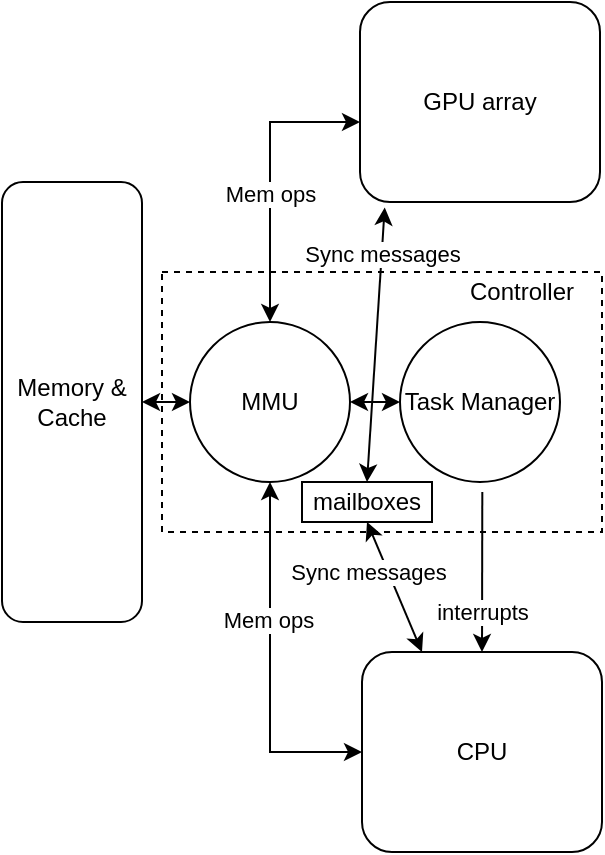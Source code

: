 <mxfile version="18.1.3" type="device"><diagram id="MjSBC177Nc4bFpxIoP0g" name="Страница 1"><mxGraphModel dx="1182" dy="835" grid="1" gridSize="10" guides="1" tooltips="1" connect="1" arrows="1" fold="1" page="1" pageScale="1" pageWidth="827" pageHeight="1169" math="0" shadow="0"><root><mxCell id="0"/><mxCell id="1" parent="0"/><mxCell id="R1Fd_MgZ2QOr-RZkntQe-1" value="GPU array" style="rounded=1;whiteSpace=wrap;html=1;" parent="1" vertex="1"><mxGeometry x="349" y="195" width="120" height="100" as="geometry"/></mxCell><mxCell id="R1Fd_MgZ2QOr-RZkntQe-2" value="Memory &amp;amp;&lt;br&gt;Cache" style="rounded=1;whiteSpace=wrap;html=1;" parent="1" vertex="1"><mxGeometry x="170" y="285" width="70" height="220" as="geometry"/></mxCell><mxCell id="R1Fd_MgZ2QOr-RZkntQe-3" style="rounded=0;orthogonalLoop=1;jettySize=auto;html=1;exitX=0.5;exitY=1;exitDx=0;exitDy=0;entryX=0.25;entryY=0;entryDx=0;entryDy=0;startArrow=classic;startFill=1;" parent="1" source="R1Fd_MgZ2QOr-RZkntQe-20" target="R1Fd_MgZ2QOr-RZkntQe-9" edge="1"><mxGeometry relative="1" as="geometry"/></mxCell><mxCell id="R1Fd_MgZ2QOr-RZkntQe-19" value="Sync messages" style="edgeLabel;html=1;align=center;verticalAlign=middle;resizable=0;points=[];" parent="R1Fd_MgZ2QOr-RZkntQe-3" vertex="1" connectable="0"><mxGeometry x="0.436" y="-1" relative="1" as="geometry"><mxPoint x="-19" y="-22" as="offset"/></mxGeometry></mxCell><mxCell id="R1Fd_MgZ2QOr-RZkntQe-5" style="rounded=0;orthogonalLoop=1;jettySize=auto;html=1;exitX=0.5;exitY=0;exitDx=0;exitDy=0;entryX=0.103;entryY=1.027;entryDx=0;entryDy=0;startArrow=classic;startFill=1;entryPerimeter=0;" parent="1" source="R1Fd_MgZ2QOr-RZkntQe-20" target="R1Fd_MgZ2QOr-RZkntQe-1" edge="1"><mxGeometry relative="1" as="geometry"/></mxCell><mxCell id="R1Fd_MgZ2QOr-RZkntQe-24" value="Sync messages" style="edgeLabel;html=1;align=center;verticalAlign=middle;resizable=0;points=[];" parent="R1Fd_MgZ2QOr-RZkntQe-5" vertex="1" connectable="0"><mxGeometry x="0.662" relative="1" as="geometry"><mxPoint as="offset"/></mxGeometry></mxCell><mxCell id="R1Fd_MgZ2QOr-RZkntQe-7" style="edgeStyle=none;rounded=0;orthogonalLoop=1;jettySize=auto;html=1;exitX=0;exitY=0.5;exitDx=0;exitDy=0;entryX=1;entryY=0.5;entryDx=0;entryDy=0;startArrow=classic;startFill=1;" parent="1" source="R1Fd_MgZ2QOr-RZkntQe-8" target="R1Fd_MgZ2QOr-RZkntQe-15" edge="1"><mxGeometry relative="1" as="geometry"/></mxCell><mxCell id="R1Fd_MgZ2QOr-RZkntQe-8" value="Task Manager" style="ellipse;whiteSpace=wrap;html=1;aspect=fixed;" parent="1" vertex="1"><mxGeometry x="369" y="355" width="80" height="80" as="geometry"/></mxCell><mxCell id="R1Fd_MgZ2QOr-RZkntQe-26" style="edgeStyle=none;rounded=0;orthogonalLoop=1;jettySize=auto;html=1;exitX=0.5;exitY=0;exitDx=0;exitDy=0;entryX=0.728;entryY=0.846;entryDx=0;entryDy=0;entryPerimeter=0;startArrow=classic;startFill=1;endArrow=none;endFill=0;" parent="1" source="R1Fd_MgZ2QOr-RZkntQe-9" target="R1Fd_MgZ2QOr-RZkntQe-16" edge="1"><mxGeometry relative="1" as="geometry"/></mxCell><mxCell id="R1Fd_MgZ2QOr-RZkntQe-27" value="interrupts" style="edgeLabel;html=1;align=center;verticalAlign=middle;resizable=0;points=[];" parent="R1Fd_MgZ2QOr-RZkntQe-26" vertex="1" connectable="0"><mxGeometry x="-0.504" relative="1" as="geometry"><mxPoint as="offset"/></mxGeometry></mxCell><mxCell id="R1Fd_MgZ2QOr-RZkntQe-9" value="CPU" style="rounded=1;whiteSpace=wrap;html=1;" parent="1" vertex="1"><mxGeometry x="350" y="520" width="120" height="100" as="geometry"/></mxCell><mxCell id="R1Fd_MgZ2QOr-RZkntQe-10" style="edgeStyle=none;rounded=0;orthogonalLoop=1;jettySize=auto;html=1;exitX=0;exitY=0.5;exitDx=0;exitDy=0;entryX=1;entryY=0.5;entryDx=0;entryDy=0;startArrow=classic;startFill=1;" parent="1" source="R1Fd_MgZ2QOr-RZkntQe-15" target="R1Fd_MgZ2QOr-RZkntQe-2" edge="1"><mxGeometry relative="1" as="geometry"/></mxCell><mxCell id="R1Fd_MgZ2QOr-RZkntQe-11" style="edgeStyle=orthogonalEdgeStyle;rounded=0;orthogonalLoop=1;jettySize=auto;html=1;exitX=0.5;exitY=0;exitDx=0;exitDy=0;entryX=0;entryY=0.6;entryDx=0;entryDy=0;entryPerimeter=0;startArrow=classic;startFill=1;" parent="1" source="R1Fd_MgZ2QOr-RZkntQe-15" target="R1Fd_MgZ2QOr-RZkntQe-1" edge="1"><mxGeometry relative="1" as="geometry"/></mxCell><mxCell id="R1Fd_MgZ2QOr-RZkntQe-12" value="Mem ops" style="edgeLabel;html=1;align=center;verticalAlign=middle;resizable=0;points=[];" parent="R1Fd_MgZ2QOr-RZkntQe-11" vertex="1" connectable="0"><mxGeometry x="-0.114" relative="1" as="geometry"><mxPoint as="offset"/></mxGeometry></mxCell><mxCell id="R1Fd_MgZ2QOr-RZkntQe-13" style="edgeStyle=orthogonalEdgeStyle;rounded=0;orthogonalLoop=1;jettySize=auto;html=1;exitX=0.5;exitY=1;exitDx=0;exitDy=0;entryX=0;entryY=0.5;entryDx=0;entryDy=0;startArrow=classic;startFill=1;" parent="1" source="R1Fd_MgZ2QOr-RZkntQe-15" target="R1Fd_MgZ2QOr-RZkntQe-9" edge="1"><mxGeometry relative="1" as="geometry"/></mxCell><mxCell id="R1Fd_MgZ2QOr-RZkntQe-14" value="Mem ops" style="edgeLabel;html=1;align=center;verticalAlign=middle;resizable=0;points=[];" parent="R1Fd_MgZ2QOr-RZkntQe-13" vertex="1" connectable="0"><mxGeometry x="-0.243" y="-1" relative="1" as="geometry"><mxPoint as="offset"/></mxGeometry></mxCell><mxCell id="R1Fd_MgZ2QOr-RZkntQe-15" value="MMU" style="ellipse;whiteSpace=wrap;html=1;aspect=fixed;" parent="1" vertex="1"><mxGeometry x="264" y="355" width="80" height="80" as="geometry"/></mxCell><mxCell id="R1Fd_MgZ2QOr-RZkntQe-16" value="" style="rounded=0;whiteSpace=wrap;html=1;fillColor=none;dashed=1;" parent="1" vertex="1"><mxGeometry x="250" y="330" width="220" height="130" as="geometry"/></mxCell><mxCell id="R1Fd_MgZ2QOr-RZkntQe-17" value="Controller" style="text;html=1;strokeColor=none;fillColor=none;align=center;verticalAlign=middle;whiteSpace=wrap;rounded=0;dashed=1;" parent="1" vertex="1"><mxGeometry x="400" y="325" width="60" height="30" as="geometry"/></mxCell><mxCell id="R1Fd_MgZ2QOr-RZkntQe-20" value="mailboxes" style="rounded=0;whiteSpace=wrap;html=1;" parent="1" vertex="1"><mxGeometry x="320" y="435" width="65" height="20" as="geometry"/></mxCell></root></mxGraphModel></diagram></mxfile>